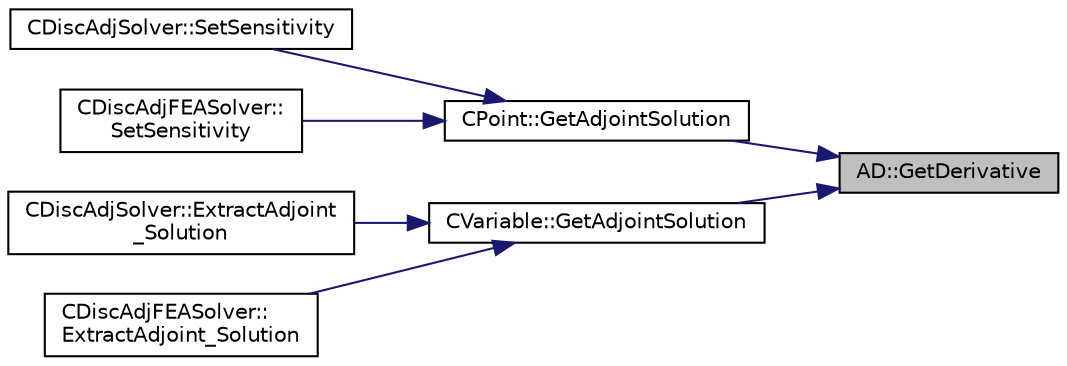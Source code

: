 digraph "AD::GetDerivative"
{
 // LATEX_PDF_SIZE
  edge [fontname="Helvetica",fontsize="10",labelfontname="Helvetica",labelfontsize="10"];
  node [fontname="Helvetica",fontsize="10",shape=record];
  rankdir="RL";
  Node1 [label="AD::GetDerivative",height=0.2,width=0.4,color="black", fillcolor="grey75", style="filled", fontcolor="black",tooltip="Extracts the adjoint value at index."];
  Node1 -> Node2 [dir="back",color="midnightblue",fontsize="10",style="solid",fontname="Helvetica"];
  Node2 [label="CPoint::GetAdjointSolution",height=0.2,width=0.4,color="black", fillcolor="white", style="filled",URL="$classCPoint.html#aa09e2e52b5ca78828ec377e01016c663",tooltip="Get the adjoint values of the (geometric) coordinates."];
  Node2 -> Node3 [dir="back",color="midnightblue",fontsize="10",style="solid",fontname="Helvetica"];
  Node3 [label="CDiscAdjSolver::SetSensitivity",height=0.2,width=0.4,color="black", fillcolor="white", style="filled",URL="$classCDiscAdjSolver.html#a21a12c16fae44dfa916e27cf3a938b31",tooltip="Extract and set the geometrical sensitivity."];
  Node2 -> Node4 [dir="back",color="midnightblue",fontsize="10",style="solid",fontname="Helvetica"];
  Node4 [label="CDiscAdjFEASolver::\lSetSensitivity",height=0.2,width=0.4,color="black", fillcolor="white", style="filled",URL="$classCDiscAdjFEASolver.html#a834a6946d2ecd5009b8032e668ef22d6",tooltip="Extract and set the geometrical sensitivity."];
  Node1 -> Node5 [dir="back",color="midnightblue",fontsize="10",style="solid",fontname="Helvetica"];
  Node5 [label="CVariable::GetAdjointSolution",height=0.2,width=0.4,color="black", fillcolor="white", style="filled",URL="$classCVariable.html#afe58b1f46354f33341460a0e9536b5e3",tooltip="Get the adjoint values of the solution."];
  Node5 -> Node6 [dir="back",color="midnightblue",fontsize="10",style="solid",fontname="Helvetica"];
  Node6 [label="CDiscAdjSolver::ExtractAdjoint\l_Solution",height=0.2,width=0.4,color="black", fillcolor="white", style="filled",URL="$classCDiscAdjSolver.html#a197e13969a8007038486acaabc5902c8",tooltip="Sets the adjoint values of the input variables of the flow (+turb.) iteration after tape has been eva..."];
  Node5 -> Node7 [dir="back",color="midnightblue",fontsize="10",style="solid",fontname="Helvetica"];
  Node7 [label="CDiscAdjFEASolver::\lExtractAdjoint_Solution",height=0.2,width=0.4,color="black", fillcolor="white", style="filled",URL="$classCDiscAdjFEASolver.html#a04c82d7de659c5882a0898bd4e73cdc2",tooltip="Sets the adjoint values of the input variables of the flow (+turb.) iteration after tape has been eva..."];
}

